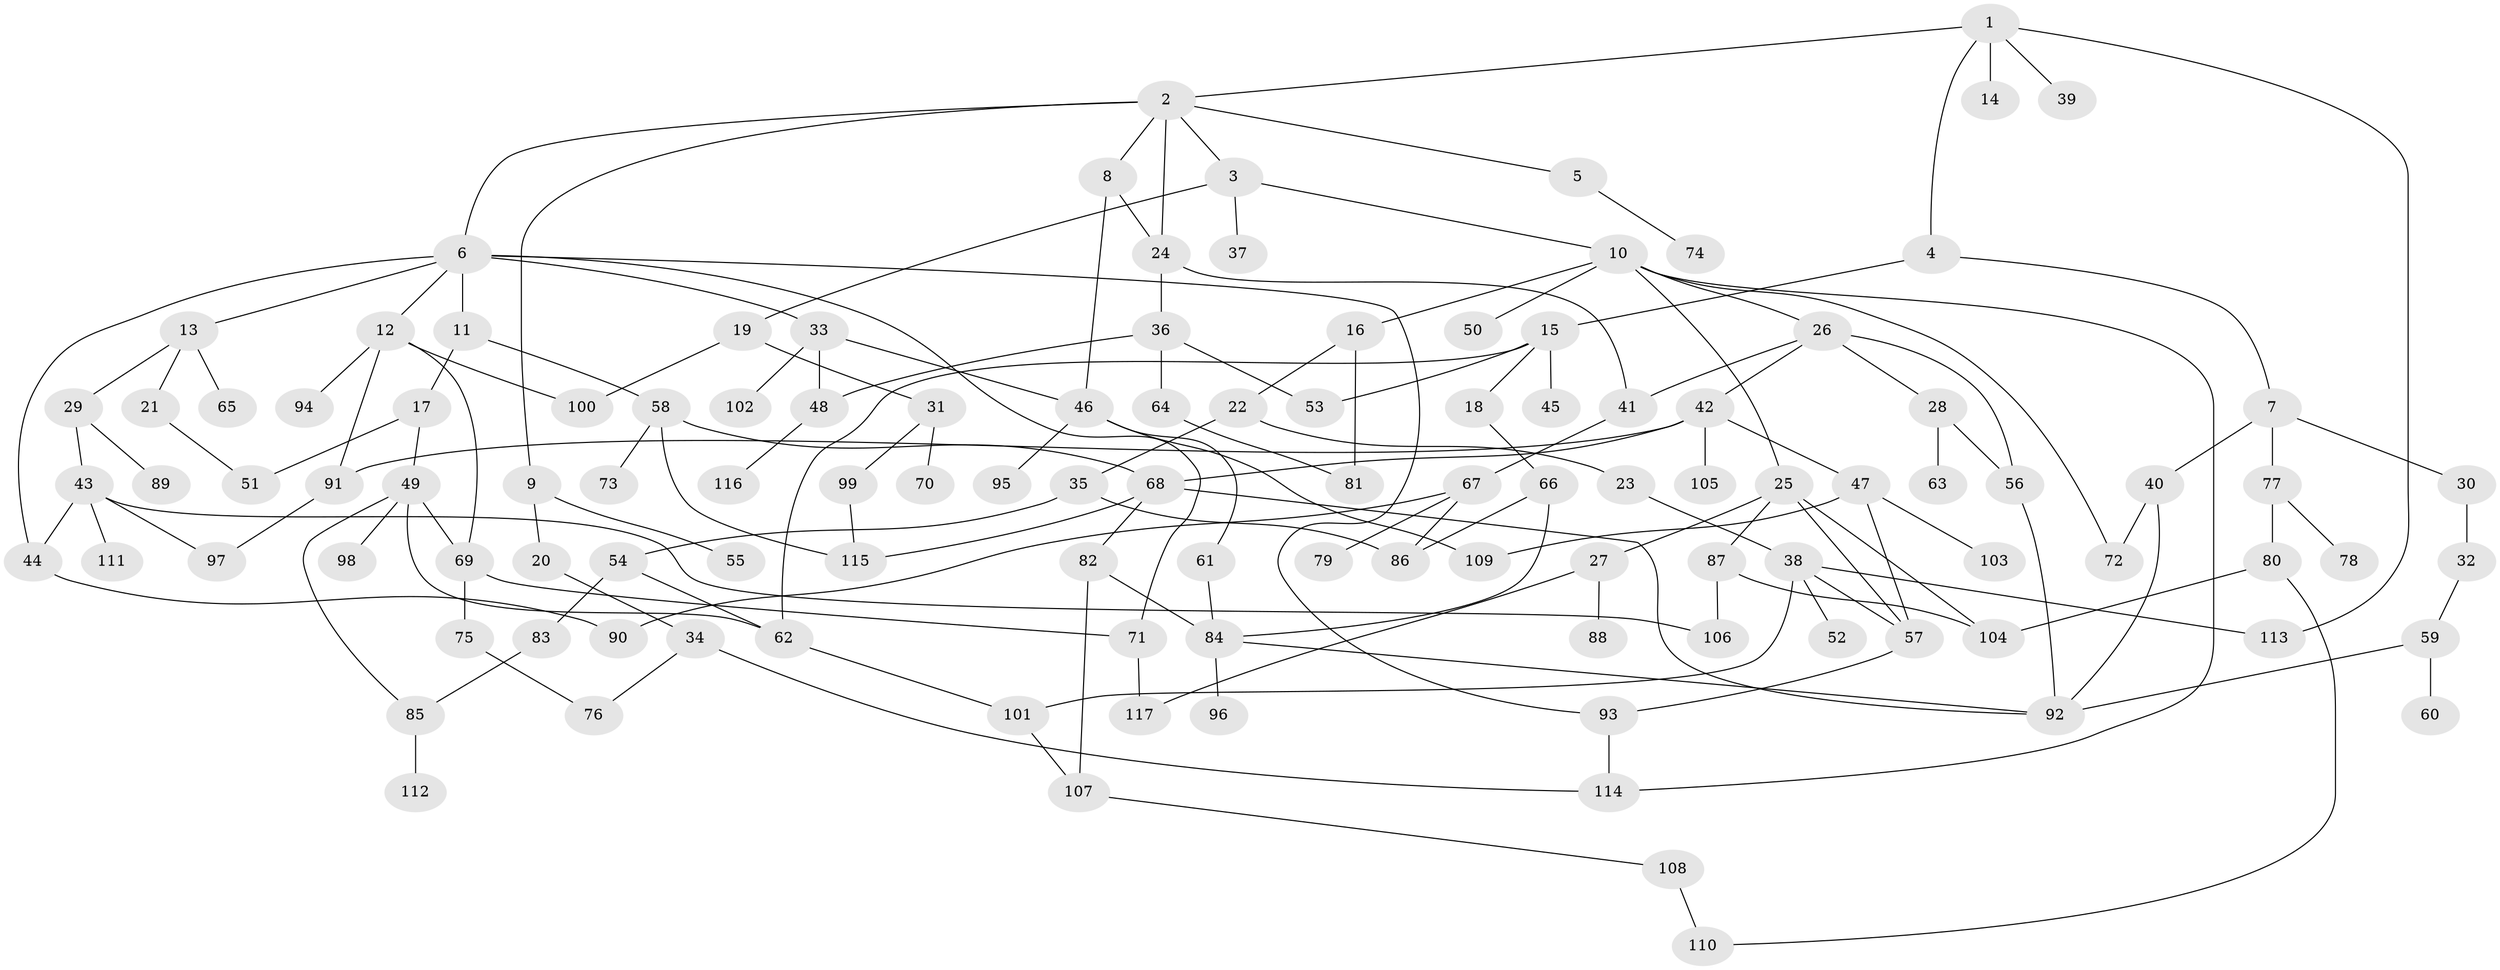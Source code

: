 // coarse degree distribution, {4: 0.16666666666666666, 7: 0.038461538461538464, 3: 0.20512820512820512, 5: 0.10256410256410256, 9: 0.01282051282051282, 6: 0.038461538461538464, 1: 0.20512820512820512, 2: 0.23076923076923078}
// Generated by graph-tools (version 1.1) at 2025/41/03/06/25 10:41:30]
// undirected, 117 vertices, 161 edges
graph export_dot {
graph [start="1"]
  node [color=gray90,style=filled];
  1;
  2;
  3;
  4;
  5;
  6;
  7;
  8;
  9;
  10;
  11;
  12;
  13;
  14;
  15;
  16;
  17;
  18;
  19;
  20;
  21;
  22;
  23;
  24;
  25;
  26;
  27;
  28;
  29;
  30;
  31;
  32;
  33;
  34;
  35;
  36;
  37;
  38;
  39;
  40;
  41;
  42;
  43;
  44;
  45;
  46;
  47;
  48;
  49;
  50;
  51;
  52;
  53;
  54;
  55;
  56;
  57;
  58;
  59;
  60;
  61;
  62;
  63;
  64;
  65;
  66;
  67;
  68;
  69;
  70;
  71;
  72;
  73;
  74;
  75;
  76;
  77;
  78;
  79;
  80;
  81;
  82;
  83;
  84;
  85;
  86;
  87;
  88;
  89;
  90;
  91;
  92;
  93;
  94;
  95;
  96;
  97;
  98;
  99;
  100;
  101;
  102;
  103;
  104;
  105;
  106;
  107;
  108;
  109;
  110;
  111;
  112;
  113;
  114;
  115;
  116;
  117;
  1 -- 2;
  1 -- 4;
  1 -- 14;
  1 -- 39;
  1 -- 113;
  2 -- 3;
  2 -- 5;
  2 -- 6;
  2 -- 8;
  2 -- 9;
  2 -- 24;
  3 -- 10;
  3 -- 19;
  3 -- 37;
  4 -- 7;
  4 -- 15;
  5 -- 74;
  6 -- 11;
  6 -- 12;
  6 -- 13;
  6 -- 33;
  6 -- 44;
  6 -- 71;
  6 -- 93;
  7 -- 30;
  7 -- 40;
  7 -- 77;
  8 -- 24;
  8 -- 46;
  9 -- 20;
  9 -- 55;
  10 -- 16;
  10 -- 25;
  10 -- 26;
  10 -- 50;
  10 -- 72;
  10 -- 114;
  11 -- 17;
  11 -- 58;
  12 -- 91;
  12 -- 94;
  12 -- 100;
  12 -- 69;
  13 -- 21;
  13 -- 29;
  13 -- 65;
  15 -- 18;
  15 -- 45;
  15 -- 62;
  15 -- 53;
  16 -- 22;
  16 -- 81;
  17 -- 49;
  17 -- 51;
  18 -- 66;
  19 -- 31;
  19 -- 100;
  20 -- 34;
  21 -- 51;
  22 -- 23;
  22 -- 35;
  23 -- 38;
  24 -- 36;
  24 -- 41;
  25 -- 27;
  25 -- 87;
  25 -- 104;
  25 -- 57;
  26 -- 28;
  26 -- 42;
  26 -- 56;
  26 -- 41;
  27 -- 88;
  27 -- 117;
  28 -- 56;
  28 -- 63;
  29 -- 43;
  29 -- 89;
  30 -- 32;
  31 -- 70;
  31 -- 99;
  32 -- 59;
  33 -- 46;
  33 -- 102;
  33 -- 48;
  34 -- 76;
  34 -- 114;
  35 -- 54;
  35 -- 86;
  36 -- 48;
  36 -- 53;
  36 -- 64;
  38 -- 52;
  38 -- 113;
  38 -- 101;
  38 -- 57;
  40 -- 72;
  40 -- 92;
  41 -- 67;
  42 -- 47;
  42 -- 105;
  42 -- 91;
  42 -- 68;
  43 -- 97;
  43 -- 111;
  43 -- 106;
  43 -- 44;
  44 -- 90;
  46 -- 61;
  46 -- 95;
  46 -- 109;
  47 -- 57;
  47 -- 103;
  47 -- 109;
  48 -- 116;
  49 -- 69;
  49 -- 98;
  49 -- 85;
  49 -- 62;
  54 -- 62;
  54 -- 83;
  56 -- 92;
  57 -- 93;
  58 -- 68;
  58 -- 73;
  58 -- 115;
  59 -- 60;
  59 -- 92;
  61 -- 84;
  62 -- 101;
  64 -- 81;
  66 -- 86;
  66 -- 84;
  67 -- 79;
  67 -- 86;
  67 -- 90;
  68 -- 82;
  68 -- 115;
  68 -- 92;
  69 -- 75;
  69 -- 71;
  71 -- 117;
  75 -- 76;
  77 -- 78;
  77 -- 80;
  80 -- 110;
  80 -- 104;
  82 -- 107;
  82 -- 84;
  83 -- 85;
  84 -- 96;
  84 -- 92;
  85 -- 112;
  87 -- 104;
  87 -- 106;
  91 -- 97;
  93 -- 114;
  99 -- 115;
  101 -- 107;
  107 -- 108;
  108 -- 110;
}
